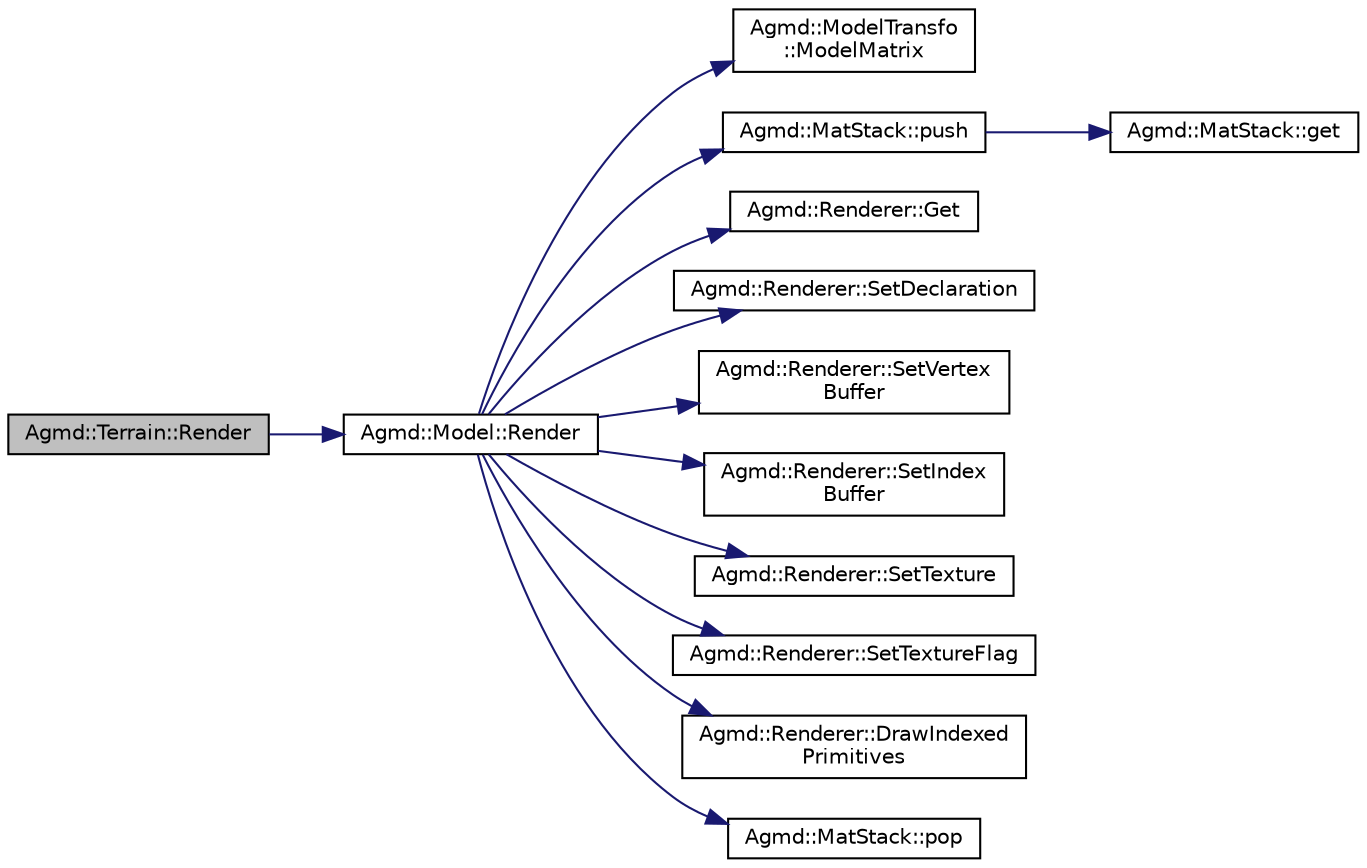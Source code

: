 digraph "Agmd::Terrain::Render"
{
  edge [fontname="Helvetica",fontsize="10",labelfontname="Helvetica",labelfontsize="10"];
  node [fontname="Helvetica",fontsize="10",shape=record];
  rankdir="LR";
  Node1 [label="Agmd::Terrain::Render",height=0.2,width=0.4,color="black", fillcolor="grey75", style="filled" fontcolor="black"];
  Node1 -> Node2 [color="midnightblue",fontsize="10",style="solid",fontname="Helvetica"];
  Node2 [label="Agmd::Model::Render",height=0.2,width=0.4,color="black", fillcolor="white", style="filled",URL="$class_agmd_1_1_model.html#a3339dd9b63bb58867c9c3a215c8d4e2f"];
  Node2 -> Node3 [color="midnightblue",fontsize="10",style="solid",fontname="Helvetica"];
  Node3 [label="Agmd::ModelTransfo\l::ModelMatrix",height=0.2,width=0.4,color="black", fillcolor="white", style="filled",URL="$struct_agmd_1_1_model_transfo.html#a862135c5a90783154f89b207b7826d52"];
  Node2 -> Node4 [color="midnightblue",fontsize="10",style="solid",fontname="Helvetica"];
  Node4 [label="Agmd::MatStack::push",height=0.2,width=0.4,color="black", fillcolor="white", style="filled",URL="$class_agmd_1_1_mat_stack.html#afe460b6af1fb5a631e8c7710bdeea28b"];
  Node4 -> Node5 [color="midnightblue",fontsize="10",style="solid",fontname="Helvetica"];
  Node5 [label="Agmd::MatStack::get",height=0.2,width=0.4,color="black", fillcolor="white", style="filled",URL="$class_agmd_1_1_mat_stack.html#ac897141ceb57d767029c31932b378eaa"];
  Node2 -> Node6 [color="midnightblue",fontsize="10",style="solid",fontname="Helvetica"];
  Node6 [label="Agmd::Renderer::Get",height=0.2,width=0.4,color="black", fillcolor="white", style="filled",URL="$class_agmd_1_1_renderer.html#a67e06733ccca8b2d044a1ec026168e3d"];
  Node2 -> Node7 [color="midnightblue",fontsize="10",style="solid",fontname="Helvetica"];
  Node7 [label="Agmd::Renderer::SetDeclaration",height=0.2,width=0.4,color="black", fillcolor="white", style="filled",URL="$class_agmd_1_1_renderer.html#a3b7177938aefa8db8faa9d83eeb41b86"];
  Node2 -> Node8 [color="midnightblue",fontsize="10",style="solid",fontname="Helvetica"];
  Node8 [label="Agmd::Renderer::SetVertex\lBuffer",height=0.2,width=0.4,color="black", fillcolor="white", style="filled",URL="$class_agmd_1_1_renderer.html#add30039e42c3b079a6ef09bbc760b285"];
  Node2 -> Node9 [color="midnightblue",fontsize="10",style="solid",fontname="Helvetica"];
  Node9 [label="Agmd::Renderer::SetIndex\lBuffer",height=0.2,width=0.4,color="black", fillcolor="white", style="filled",URL="$class_agmd_1_1_renderer.html#a4f92be460ecb6a1ce8ce6c41b423e20f"];
  Node2 -> Node10 [color="midnightblue",fontsize="10",style="solid",fontname="Helvetica"];
  Node10 [label="Agmd::Renderer::SetTexture",height=0.2,width=0.4,color="black", fillcolor="white", style="filled",URL="$class_agmd_1_1_renderer.html#af3c3a8a33e870a40d4fbdb957959c4f4"];
  Node2 -> Node11 [color="midnightblue",fontsize="10",style="solid",fontname="Helvetica"];
  Node11 [label="Agmd::Renderer::SetTextureFlag",height=0.2,width=0.4,color="black", fillcolor="white", style="filled",URL="$class_agmd_1_1_renderer.html#ab1033cd7539cdcb7c1693ef87592fc76"];
  Node2 -> Node12 [color="midnightblue",fontsize="10",style="solid",fontname="Helvetica"];
  Node12 [label="Agmd::Renderer::DrawIndexed\lPrimitives",height=0.2,width=0.4,color="black", fillcolor="white", style="filled",URL="$class_agmd_1_1_renderer.html#a048e749e79dc3f0e18440a18cb5a4d37"];
  Node2 -> Node13 [color="midnightblue",fontsize="10",style="solid",fontname="Helvetica"];
  Node13 [label="Agmd::MatStack::pop",height=0.2,width=0.4,color="black", fillcolor="white", style="filled",URL="$class_agmd_1_1_mat_stack.html#a88b4892b6c36a01b3b651ca0de1c6e32"];
}
